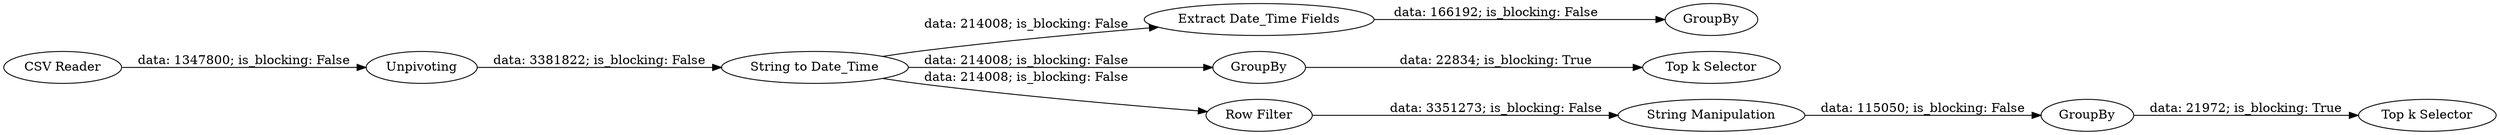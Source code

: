 digraph {
	"-5931635050997223977_5" [label="Extract Date_Time Fields"]
	"-5931635050997223977_8" [label=GroupBy]
	"-5931635050997223977_12" [label="String Manipulation"]
	"-5931635050997223977_13" [label="Row Filter"]
	"-5931635050997223977_1" [label="CSV Reader"]
	"-5931635050997223977_10" [label=GroupBy]
	"-5931635050997223977_3" [label=Unpivoting]
	"-5931635050997223977_14" [label="Top k Selector"]
	"-5931635050997223977_4" [label="String to Date_Time"]
	"-5931635050997223977_9" [label="Top k Selector"]
	"-5931635050997223977_6" [label=GroupBy]
	"-5931635050997223977_5" -> "-5931635050997223977_6" [label="data: 166192; is_blocking: False"]
	"-5931635050997223977_10" -> "-5931635050997223977_14" [label="data: 21972; is_blocking: True"]
	"-5931635050997223977_1" -> "-5931635050997223977_3" [label="data: 1347800; is_blocking: False"]
	"-5931635050997223977_4" -> "-5931635050997223977_8" [label="data: 214008; is_blocking: False"]
	"-5931635050997223977_8" -> "-5931635050997223977_9" [label="data: 22834; is_blocking: True"]
	"-5931635050997223977_12" -> "-5931635050997223977_10" [label="data: 115050; is_blocking: False"]
	"-5931635050997223977_4" -> "-5931635050997223977_13" [label="data: 214008; is_blocking: False"]
	"-5931635050997223977_13" -> "-5931635050997223977_12" [label="data: 3351273; is_blocking: False"]
	"-5931635050997223977_4" -> "-5931635050997223977_5" [label="data: 214008; is_blocking: False"]
	"-5931635050997223977_3" -> "-5931635050997223977_4" [label="data: 3381822; is_blocking: False"]
	rankdir=LR
}
